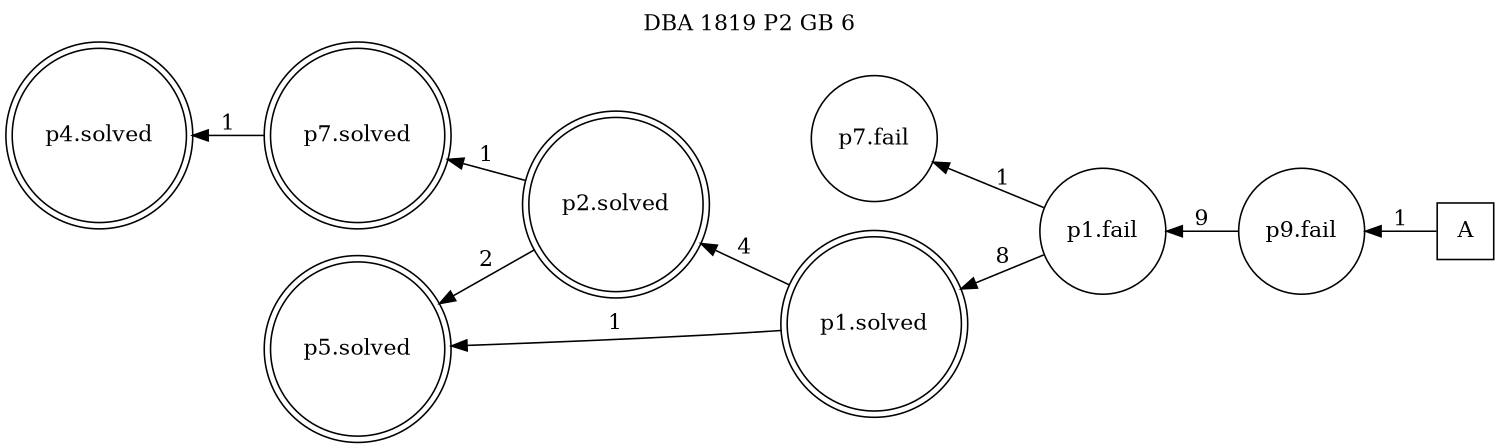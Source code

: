 digraph DBA_1819_P2_GB_6 {
labelloc="tl"
label= " DBA 1819 P2 GB 6 "
rankdir="RL";
graph [ size=" 10 , 10 !"]

"A" [shape="square" label="A"]
"p9.fail" [shape="circle" label="p9.fail"]
"p1.fail" [shape="circle" label="p1.fail"]
"p7.fail" [shape="circle" label="p7.fail"]
"p1.solved" [shape="doublecircle" label="p1.solved"]
"p2.solved" [shape="doublecircle" label="p2.solved"]
"p7.solved" [shape="doublecircle" label="p7.solved"]
"p4.solved" [shape="doublecircle" label="p4.solved"]
"p5.solved" [shape="doublecircle" label="p5.solved"]
"A" -> "p9.fail" [ label=1]
"p9.fail" -> "p1.fail" [ label=9]
"p1.fail" -> "p7.fail" [ label=1]
"p1.fail" -> "p1.solved" [ label=8]
"p1.solved" -> "p2.solved" [ label=4]
"p1.solved" -> "p5.solved" [ label=1]
"p2.solved" -> "p7.solved" [ label=1]
"p2.solved" -> "p5.solved" [ label=2]
"p7.solved" -> "p4.solved" [ label=1]
}
